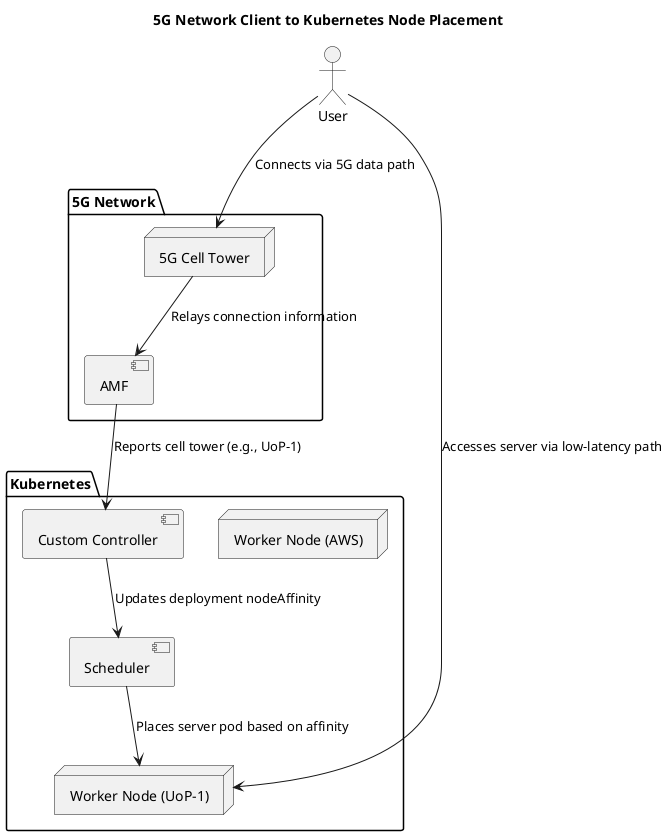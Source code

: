 @startuml

title 5G Network Client to Kubernetes Node Placement

actor User as U

package "5G Network" {
    component AMF as A
    node "5G Cell Tower" as T
}

package Kubernetes {
    node "Worker Node (UoP-1)" as W1
    node "Worker Node (AWS)" as W2
    component "Custom Controller" as C
    component "Scheduler" as S
}

U --> T : Connects via 5G data path
T --> A : Relays connection information
A --> C : Reports cell tower (e.g., UoP-1)
C --> S : Updates deployment nodeAffinity
S --> W1 : Places server pod based on affinity
U --> W1 : Accesses server via low-latency path

@enduml
